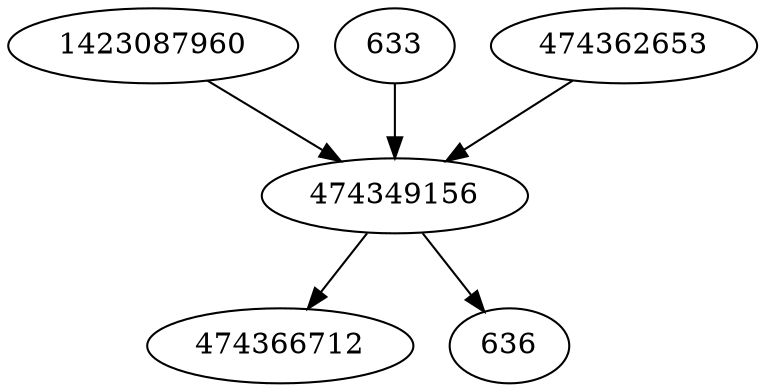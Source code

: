 strict digraph  {
1423087960;
474349156;
474366712;
633;
636;
474362653;
1423087960 -> 474349156;
474349156 -> 474366712;
474349156 -> 636;
633 -> 474349156;
474362653 -> 474349156;
}
